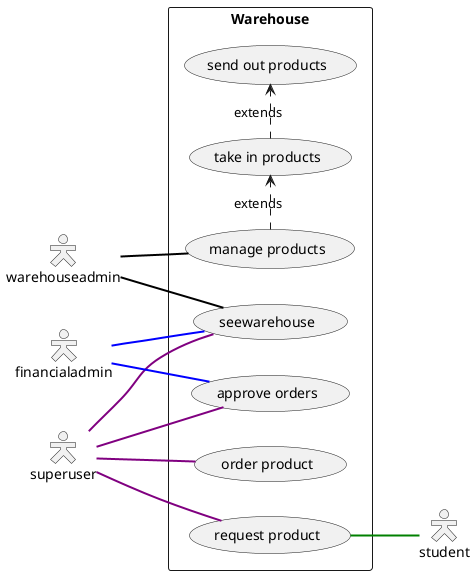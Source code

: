 @startuml
left to right direction
skinparam packageStyle rectangle
skinparam actorStyle hollow
actor warehouseadmin
actor superuser
actor financialadmin
actor student
rectangle Warehouse {
    superuser -- (seewarehouse) #line:purple;line.bold
    superuser -- (order product) #line:purple;line.bold
    superuser -- (request product) #line:purple;line.bold
    superuser -- (approve orders) #line:purple;line.bold
    financialadmin -- (seewarehouse) #line:blue;line.bold
    financialadmin -- (approve orders) #line:blue;line.bold
    (warehouseadmin) -- (seewarehouse) #line:black;line.bold
    warehouseadmin -- (manage products) #line:black;line.bold
    (request product) -- student #line:green;line.bold
    (manage products) .> (take in products) : extends
    (take in products) .> (send out products) : extends
}
@enduml